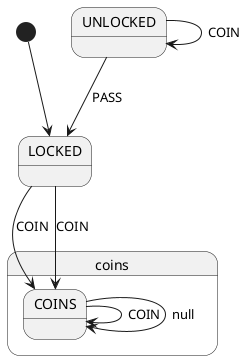 @startuml
state coins {
  COINS --> COINS : COIN
  COINS --> COINS : null
}
[*] --> LOCKED
LOCKED --> COINS : COIN
UNLOCKED --> UNLOCKED : COIN
UNLOCKED --> LOCKED : PASS
LOCKED --> COINS : COIN
@enduml
